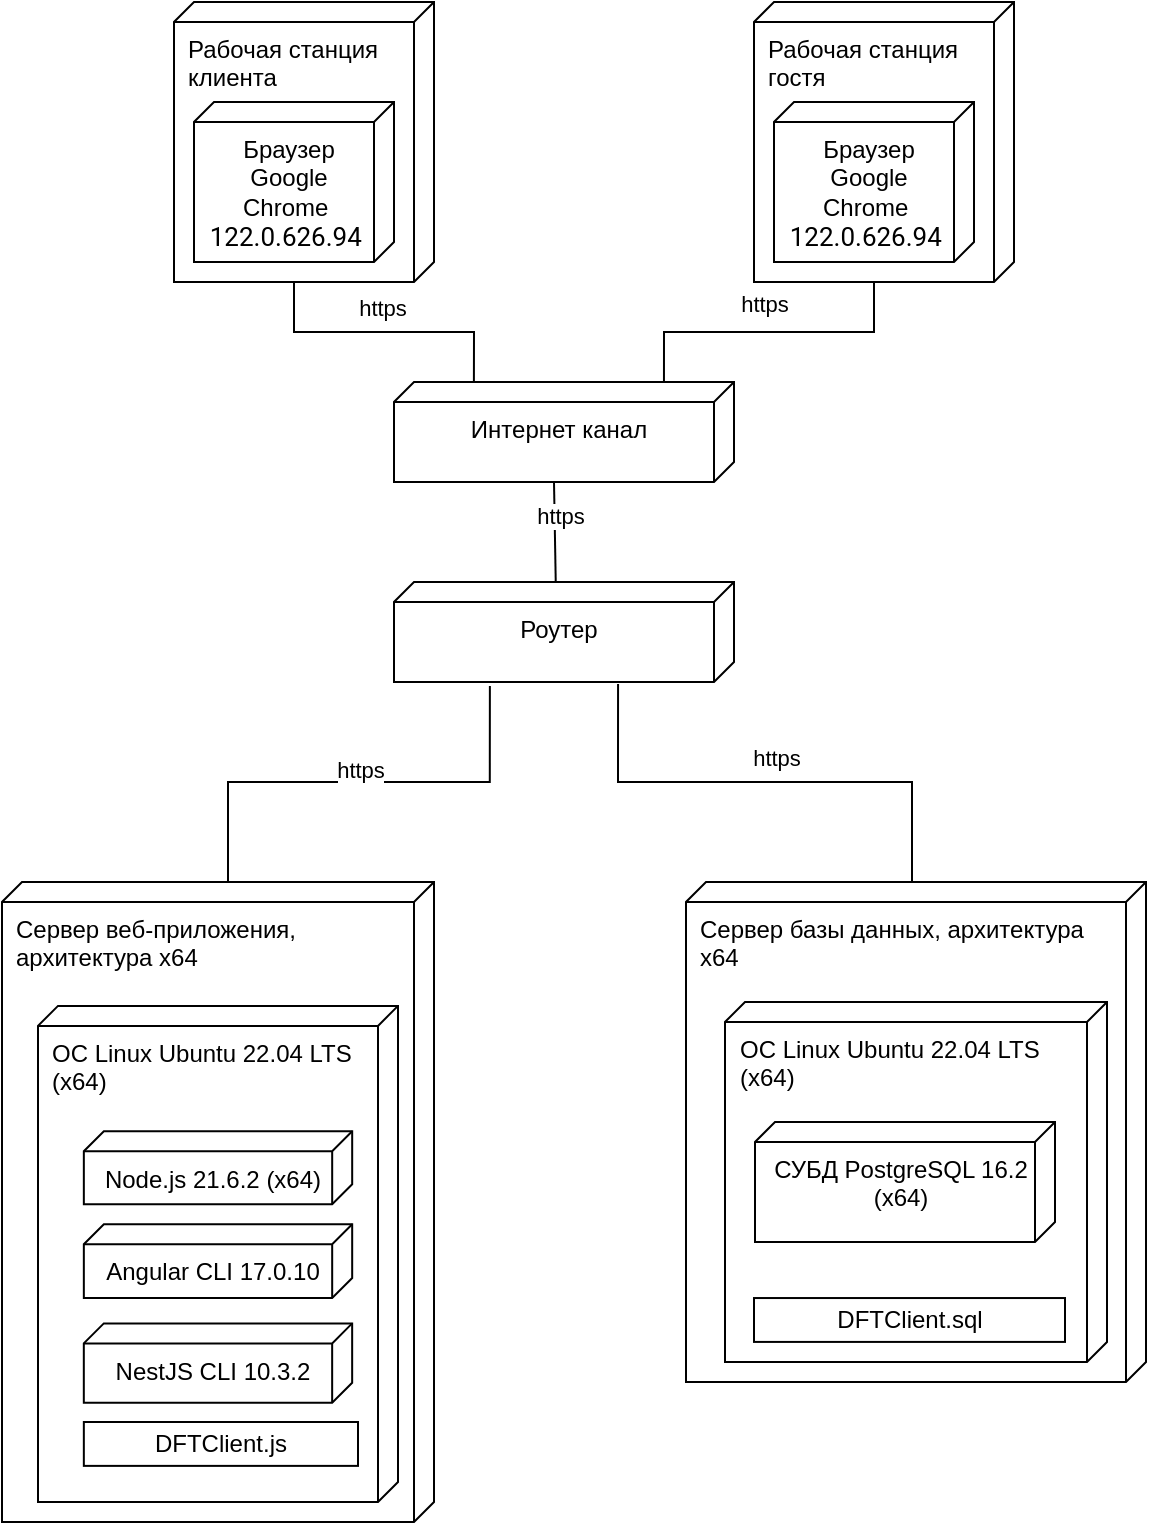 <mxfile version="24.2.5" type="device">
  <diagram name="Страница — 1" id="bAj2kT3T3CtggLpthVlA">
    <mxGraphModel dx="1296" dy="597" grid="1" gridSize="10" guides="1" tooltips="1" connect="1" arrows="1" fold="1" page="1" pageScale="1" pageWidth="827" pageHeight="1169" math="0" shadow="0">
      <root>
        <mxCell id="0" />
        <mxCell id="1" parent="0" />
        <mxCell id="lPqvsxxgGx5E3BAOi4hb-1" value="Рабочая станция клиента" style="verticalAlign=top;align=left;shape=cube;size=10;direction=south;fontStyle=0;html=1;boundedLbl=1;spacingLeft=5;whiteSpace=wrap;" vertex="1" parent="1">
          <mxGeometry x="204" y="50" width="130" height="140" as="geometry" />
        </mxCell>
        <mxCell id="lPqvsxxgGx5E3BAOi4hb-2" value="Браузер Google Chrome&amp;nbsp;&lt;div&gt;&lt;span style=&quot;font-family: Roboto, Ubuntu, Arial, sans-serif; font-size: 13px; text-align: start;&quot;&gt;122.0.626.94&amp;nbsp;&lt;/span&gt;&lt;/div&gt;" style="verticalAlign=top;align=center;shape=cube;size=10;direction=south;html=1;boundedLbl=1;spacingLeft=5;whiteSpace=wrap;" vertex="1" parent="lPqvsxxgGx5E3BAOi4hb-1">
          <mxGeometry width="100" height="80" relative="1" as="geometry">
            <mxPoint x="10" y="50" as="offset" />
          </mxGeometry>
        </mxCell>
        <mxCell id="lPqvsxxgGx5E3BAOi4hb-3" value="Рабочая станция гостя" style="verticalAlign=top;align=left;shape=cube;size=10;direction=south;fontStyle=0;html=1;boundedLbl=1;spacingLeft=5;whiteSpace=wrap;" vertex="1" parent="1">
          <mxGeometry x="494" y="50" width="130" height="140" as="geometry" />
        </mxCell>
        <mxCell id="lPqvsxxgGx5E3BAOi4hb-4" value="Браузер Google Chrome&amp;nbsp;&lt;div&gt;&lt;span style=&quot;font-family: Roboto, Ubuntu, Arial, sans-serif; font-size: 13px; text-align: start;&quot;&gt;122.0.626.94&amp;nbsp;&lt;/span&gt;&lt;/div&gt;" style="verticalAlign=top;align=center;shape=cube;size=10;direction=south;html=1;boundedLbl=1;spacingLeft=5;whiteSpace=wrap;" vertex="1" parent="lPqvsxxgGx5E3BAOi4hb-3">
          <mxGeometry width="100" height="80" relative="1" as="geometry">
            <mxPoint x="10" y="50" as="offset" />
          </mxGeometry>
        </mxCell>
        <mxCell id="lPqvsxxgGx5E3BAOi4hb-5" value="Интернет канал" style="verticalAlign=top;align=center;shape=cube;size=10;direction=south;html=1;boundedLbl=1;spacingLeft=5;whiteSpace=wrap;" vertex="1" parent="1">
          <mxGeometry x="314" y="240" width="170" height="50" as="geometry" />
        </mxCell>
        <mxCell id="lPqvsxxgGx5E3BAOi4hb-6" value="https" style="endArrow=none;html=1;endSize=12;startArrow=none;startSize=14;startFill=0;align=center;verticalAlign=bottom;endFill=0;rounded=0;exitX=0;exitY=0;exitDx=140;exitDy=70;exitPerimeter=0;edgeStyle=orthogonalEdgeStyle;entryX=0;entryY=0.765;entryDx=0;entryDy=0;entryPerimeter=0;" edge="1" parent="1" source="lPqvsxxgGx5E3BAOi4hb-1" target="lPqvsxxgGx5E3BAOi4hb-5">
          <mxGeometry x="-0.014" y="3" relative="1" as="geometry">
            <mxPoint x="454" y="400" as="sourcePoint" />
            <mxPoint x="604" y="310" as="targetPoint" />
            <mxPoint as="offset" />
          </mxGeometry>
        </mxCell>
        <mxCell id="lPqvsxxgGx5E3BAOi4hb-7" value="https" style="endArrow=none;html=1;endSize=12;startArrow=none;startSize=14;startFill=0;align=center;verticalAlign=bottom;endFill=0;rounded=0;exitX=0;exitY=0;exitDx=140;exitDy=70;exitPerimeter=0;entryX=0;entryY=0.206;entryDx=0;entryDy=0;entryPerimeter=0;edgeStyle=orthogonalEdgeStyle;" edge="1" parent="1" source="lPqvsxxgGx5E3BAOi4hb-3" target="lPqvsxxgGx5E3BAOi4hb-5">
          <mxGeometry x="0.039" y="-5" relative="1" as="geometry">
            <mxPoint x="404" y="180" as="sourcePoint" />
            <mxPoint x="454" y="230" as="targetPoint" />
            <mxPoint as="offset" />
          </mxGeometry>
        </mxCell>
        <mxCell id="lPqvsxxgGx5E3BAOi4hb-8" value="https" style="endArrow=none;html=1;endSize=12;startArrow=none;startSize=14;startFill=0;align=center;verticalAlign=bottom;endFill=0;rounded=0;exitX=0;exitY=0;exitDx=50;exitDy=90;exitPerimeter=0;entryX=0.06;entryY=0.524;entryDx=0;entryDy=0;entryPerimeter=0;" edge="1" parent="1" source="lPqvsxxgGx5E3BAOi4hb-5" target="lPqvsxxgGx5E3BAOi4hb-12">
          <mxGeometry x="-0.01" y="3" relative="1" as="geometry">
            <mxPoint x="394" y="310" as="sourcePoint" />
            <mxPoint x="395" y="336" as="targetPoint" />
            <mxPoint as="offset" />
          </mxGeometry>
        </mxCell>
        <mxCell id="lPqvsxxgGx5E3BAOi4hb-12" value="Роутер" style="verticalAlign=top;align=center;shape=cube;size=10;direction=south;html=1;boundedLbl=1;spacingLeft=5;whiteSpace=wrap;" vertex="1" parent="1">
          <mxGeometry x="314" y="340" width="170" height="50" as="geometry" />
        </mxCell>
        <mxCell id="lPqvsxxgGx5E3BAOi4hb-13" value="Сервер веб-приложения, архитектура x64" style="verticalAlign=top;align=left;shape=cube;size=10;direction=south;fontStyle=0;html=1;boundedLbl=1;spacingLeft=5;whiteSpace=wrap;" vertex="1" parent="1">
          <mxGeometry x="118" y="490" width="216" height="320" as="geometry" />
        </mxCell>
        <mxCell id="lPqvsxxgGx5E3BAOi4hb-20" value="&lt;span style=&quot;text-align: center;&quot;&gt;ОС Linux Ubuntu 22.04 LTS (x64)&lt;/span&gt;" style="verticalAlign=top;align=left;shape=cube;size=10;direction=south;fontStyle=0;html=1;boundedLbl=1;spacingLeft=5;whiteSpace=wrap;" vertex="1" parent="lPqvsxxgGx5E3BAOi4hb-13">
          <mxGeometry x="18" y="61.94" width="180" height="248.06" as="geometry" />
        </mxCell>
        <mxCell id="lPqvsxxgGx5E3BAOi4hb-22" value="Node.js 21.6.2 (x64)" style="verticalAlign=top;align=center;shape=cube;size=10;direction=south;html=1;boundedLbl=1;spacingLeft=5;whiteSpace=wrap;" vertex="1" parent="lPqvsxxgGx5E3BAOi4hb-20">
          <mxGeometry x="22.92" y="62.7" width="134.17" height="36.524" as="geometry" />
        </mxCell>
        <mxCell id="lPqvsxxgGx5E3BAOi4hb-23" value="Angular CLI 17.0.10" style="verticalAlign=top;align=center;shape=cube;size=10;direction=south;html=1;boundedLbl=1;spacingLeft=5;whiteSpace=wrap;" vertex="1" parent="lPqvsxxgGx5E3BAOi4hb-20">
          <mxGeometry x="22.92" y="109.146" width="134.17" height="36.931" as="geometry" />
        </mxCell>
        <mxCell id="lPqvsxxgGx5E3BAOi4hb-24" value="NestJS CLI 10.3.2" style="verticalAlign=top;align=center;shape=cube;size=10;direction=south;html=1;boundedLbl=1;spacingLeft=5;whiteSpace=wrap;" vertex="1" parent="lPqvsxxgGx5E3BAOi4hb-20">
          <mxGeometry x="22.91" y="158.758" width="134.17" height="39.69" as="geometry" />
        </mxCell>
        <mxCell id="lPqvsxxgGx5E3BAOi4hb-40" value="DFTClient.js" style="fontStyle=0;html=1;whiteSpace=wrap;" vertex="1" parent="lPqvsxxgGx5E3BAOi4hb-20">
          <mxGeometry x="22.92" y="208.06" width="137.08" height="21.94" as="geometry" />
        </mxCell>
        <mxCell id="lPqvsxxgGx5E3BAOi4hb-26" value="Сервер базы данных, архитектура x64" style="verticalAlign=top;align=left;shape=cube;size=10;direction=south;fontStyle=0;html=1;boundedLbl=1;spacingLeft=5;whiteSpace=wrap;" vertex="1" parent="1">
          <mxGeometry x="460" y="490" width="230" height="250" as="geometry" />
        </mxCell>
        <mxCell id="lPqvsxxgGx5E3BAOi4hb-32" value="https" style="endArrow=none;html=1;endSize=12;startArrow=none;startSize=14;startFill=0;align=center;verticalAlign=bottom;endFill=0;rounded=0;exitX=1.04;exitY=0.718;exitDx=0;exitDy=0;exitPerimeter=0;edgeStyle=orthogonalEdgeStyle;entryX=0;entryY=0;entryDx=0;entryDy=103;entryPerimeter=0;" edge="1" parent="1" source="lPqvsxxgGx5E3BAOi4hb-12" target="lPqvsxxgGx5E3BAOi4hb-13">
          <mxGeometry x="-0.014" y="3" relative="1" as="geometry">
            <mxPoint x="204" y="430" as="sourcePoint" />
            <mxPoint x="294" y="480" as="targetPoint" />
            <mxPoint as="offset" />
          </mxGeometry>
        </mxCell>
        <mxCell id="lPqvsxxgGx5E3BAOi4hb-33" value="https" style="endArrow=none;html=1;endSize=12;startArrow=none;startSize=14;startFill=0;align=center;verticalAlign=bottom;endFill=0;rounded=0;exitX=1.02;exitY=0.341;exitDx=0;exitDy=0;exitPerimeter=0;edgeStyle=orthogonalEdgeStyle;entryX=0;entryY=0;entryDx=0;entryDy=103;entryPerimeter=0;" edge="1" parent="1" source="lPqvsxxgGx5E3BAOi4hb-12" target="lPqvsxxgGx5E3BAOi4hb-26">
          <mxGeometry x="-0.014" y="3" relative="1" as="geometry">
            <mxPoint x="531" y="430" as="sourcePoint" />
            <mxPoint x="400" y="528" as="targetPoint" />
            <mxPoint as="offset" />
            <Array as="points">
              <mxPoint x="426" y="440" />
              <mxPoint x="573" y="440" />
            </Array>
          </mxGeometry>
        </mxCell>
        <mxCell id="lPqvsxxgGx5E3BAOi4hb-35" value="&lt;span style=&quot;text-align: center;&quot;&gt;ОС Linux Ubuntu 22.04 LTS (x64)&lt;/span&gt;" style="verticalAlign=top;align=left;shape=cube;size=10;direction=south;fontStyle=0;html=1;boundedLbl=1;spacingLeft=5;whiteSpace=wrap;" vertex="1" parent="1">
          <mxGeometry x="479.5" y="550" width="191" height="180" as="geometry" />
        </mxCell>
        <mxCell id="lPqvsxxgGx5E3BAOi4hb-36" value="СУБД PostgreSQL 16.2 (x64)" style="verticalAlign=top;align=center;shape=cube;size=10;direction=south;html=1;boundedLbl=1;spacingLeft=5;whiteSpace=wrap;" vertex="1" parent="lPqvsxxgGx5E3BAOi4hb-35">
          <mxGeometry width="150" height="60" relative="1" as="geometry">
            <mxPoint x="15" y="60" as="offset" />
          </mxGeometry>
        </mxCell>
        <mxCell id="lPqvsxxgGx5E3BAOi4hb-41" value="DFTClient.sql" style="fontStyle=0;html=1;whiteSpace=wrap;" vertex="1" parent="lPqvsxxgGx5E3BAOi4hb-35">
          <mxGeometry x="14.5" y="148.02" width="155.5" height="21.94" as="geometry" />
        </mxCell>
      </root>
    </mxGraphModel>
  </diagram>
</mxfile>
